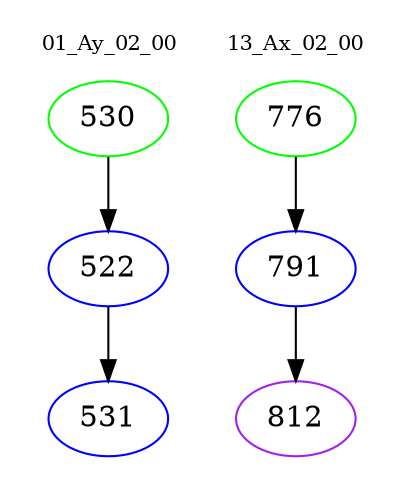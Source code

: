 digraph{
subgraph cluster_0 {
color = white
label = "01_Ay_02_00";
fontsize=10;
T0_530 [label="530", color="green"]
T0_530 -> T0_522 [color="black"]
T0_522 [label="522", color="blue"]
T0_522 -> T0_531 [color="black"]
T0_531 [label="531", color="blue"]
}
subgraph cluster_1 {
color = white
label = "13_Ax_02_00";
fontsize=10;
T1_776 [label="776", color="green"]
T1_776 -> T1_791 [color="black"]
T1_791 [label="791", color="blue"]
T1_791 -> T1_812 [color="black"]
T1_812 [label="812", color="purple"]
}
}
